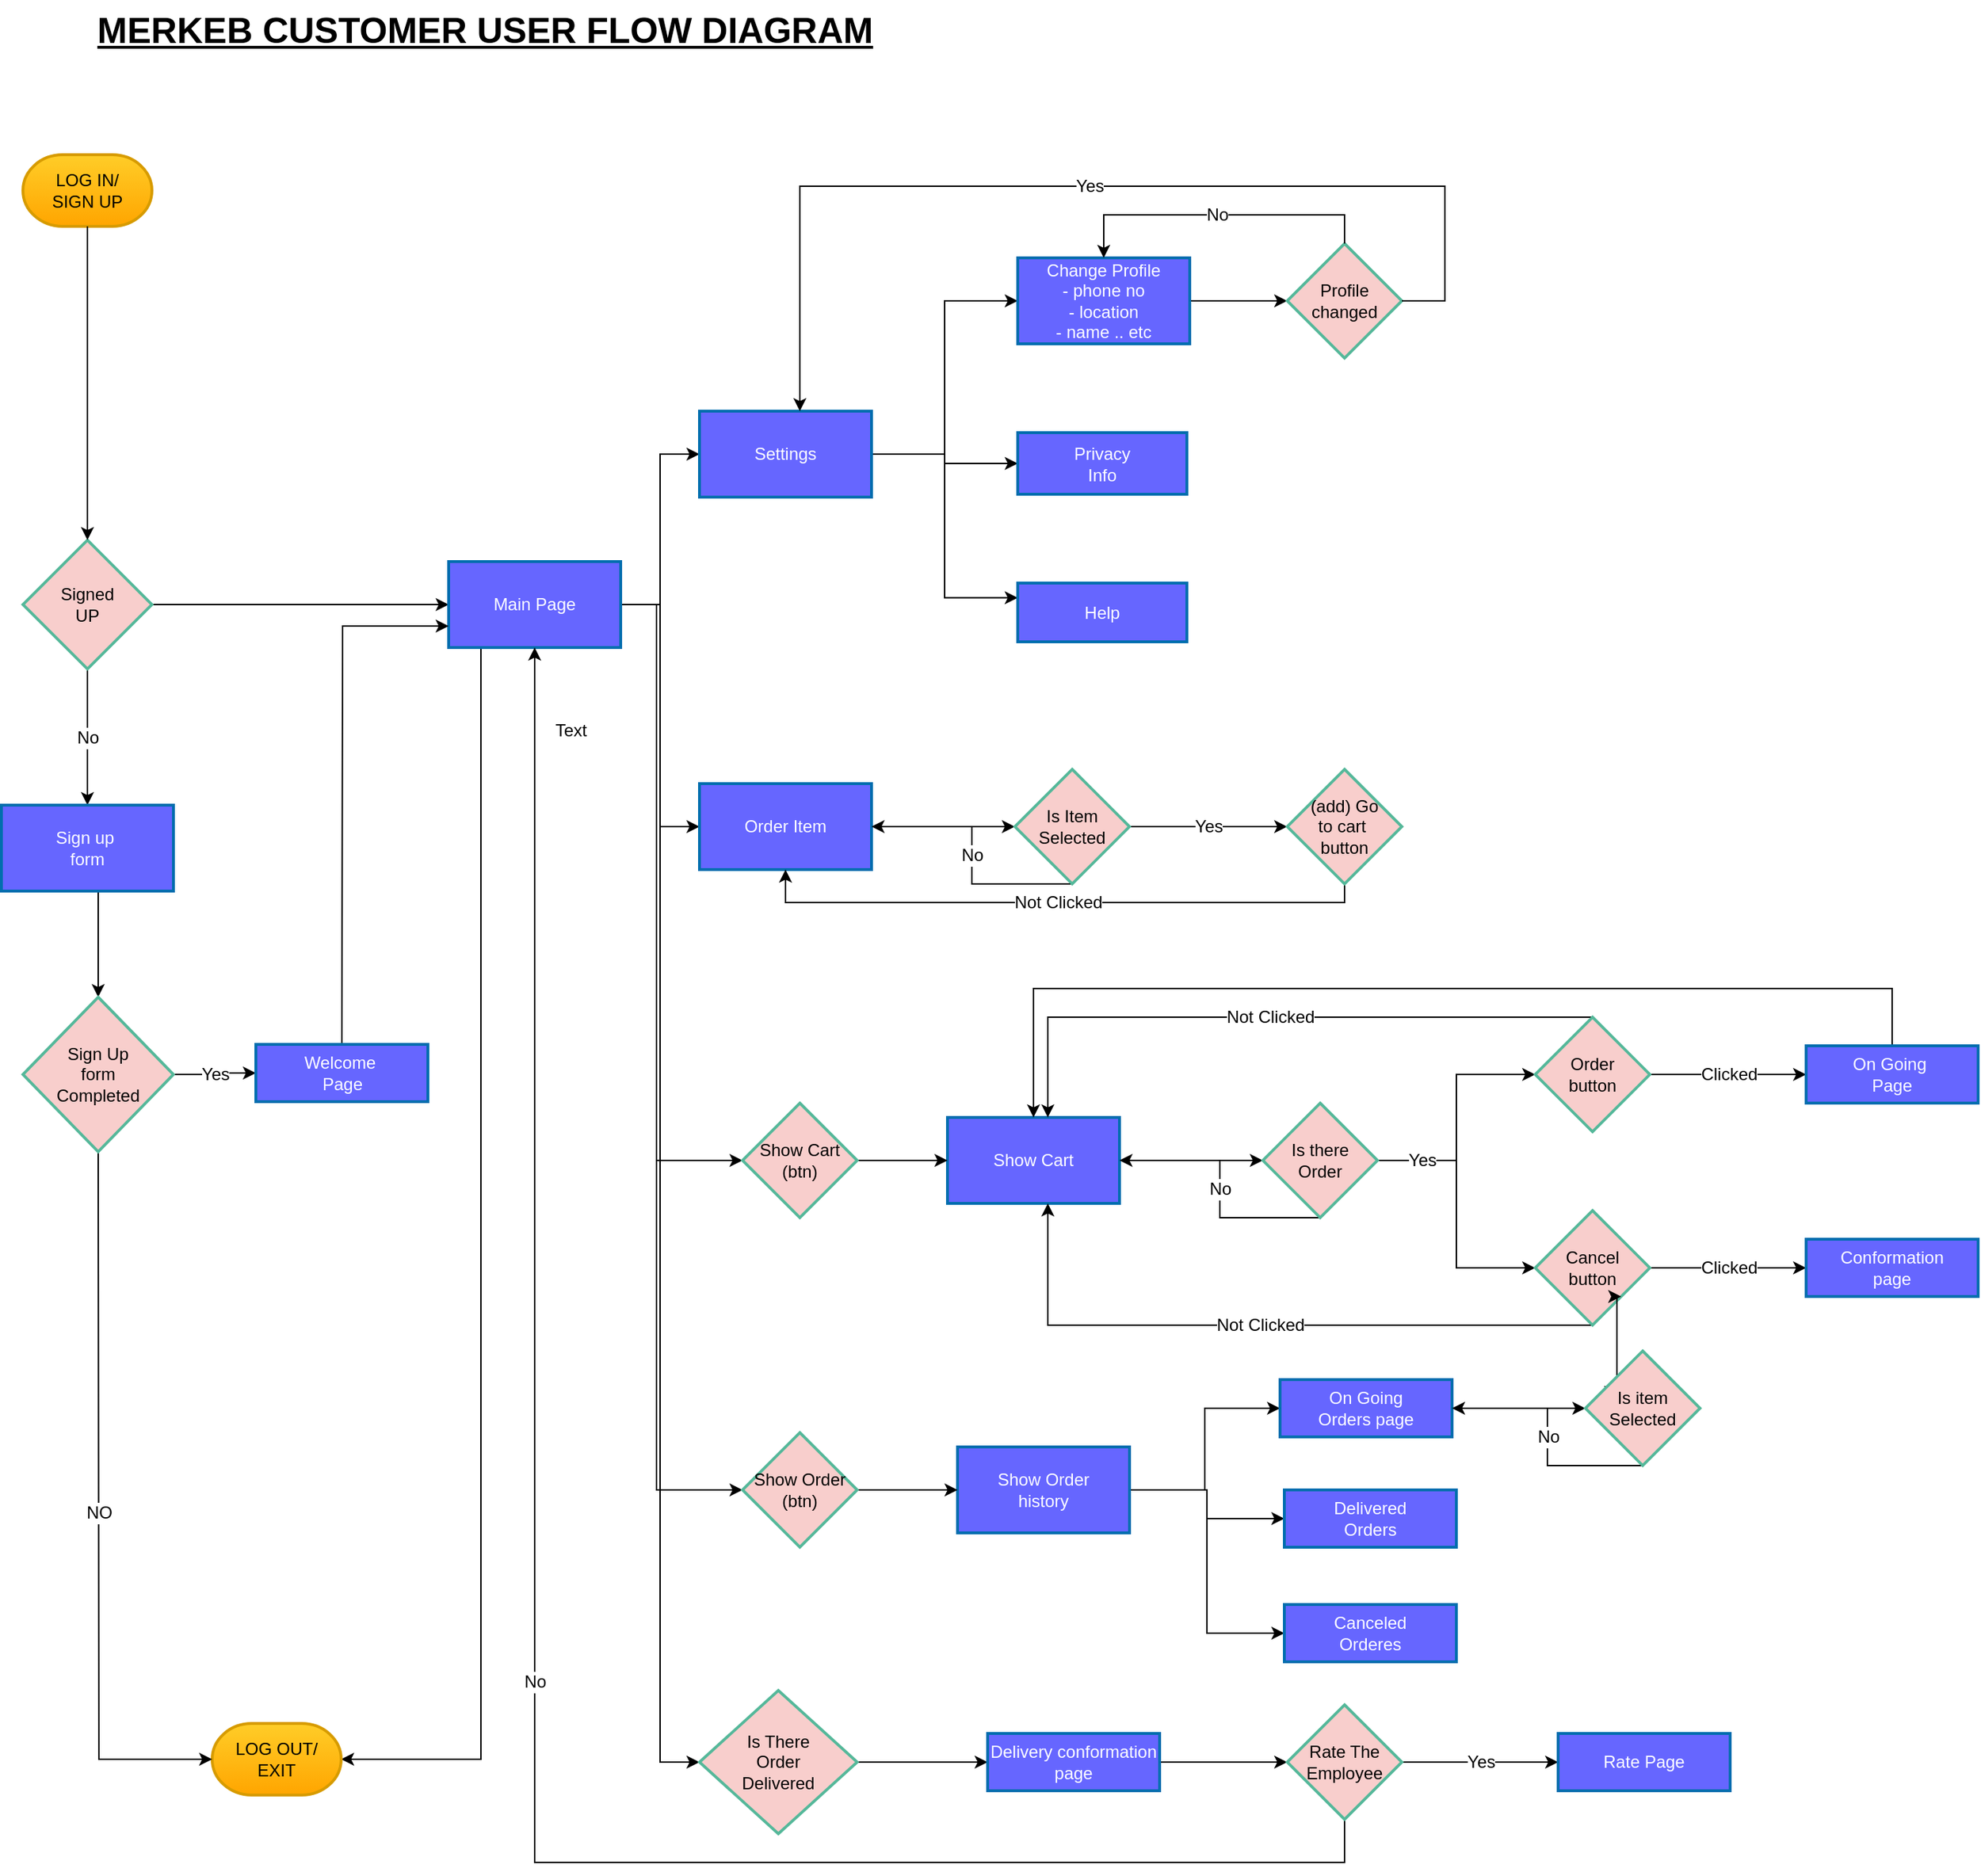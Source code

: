 <mxfile version="16.1.4" type="device"><diagram id="C5RBs43oDa-KdzZeNtuy" name="Page-1"><mxGraphModel dx="1695" dy="492" grid="1" gridSize="10" guides="1" tooltips="1" connect="1" arrows="1" fold="1" page="1" pageScale="1" pageWidth="827" pageHeight="1169" math="0" shadow="0"><root><mxCell id="WIyWlLk6GJQsqaUBKTNV-0"/><mxCell id="WIyWlLk6GJQsqaUBKTNV-1" parent="WIyWlLk6GJQsqaUBKTNV-0"/><mxCell id="7u33rYMAIExJXK8Y6HCi-3" value="LOG IN/&lt;br&gt;SIGN UP" style="strokeWidth=2;html=1;shape=mxgraph.flowchart.terminator;whiteSpace=wrap;fillColor=#ffcd28;strokeColor=#d79b00;gradientColor=#ffa500;" parent="WIyWlLk6GJQsqaUBKTNV-1" vertex="1"><mxGeometry x="-72" y="128" width="90" height="50" as="geometry"/></mxCell><mxCell id="7u33rYMAIExJXK8Y6HCi-8" value="No" style="edgeStyle=orthogonalEdgeStyle;rounded=0;orthogonalLoop=1;jettySize=auto;html=1;fontFamily=Helvetica;fontSize=12;fontColor=default;" parent="WIyWlLk6GJQsqaUBKTNV-1" source="7u33rYMAIExJXK8Y6HCi-4" target="7u33rYMAIExJXK8Y6HCi-7" edge="1"><mxGeometry relative="1" as="geometry"/></mxCell><mxCell id="7u33rYMAIExJXK8Y6HCi-10" value="" style="edgeStyle=orthogonalEdgeStyle;rounded=0;orthogonalLoop=1;jettySize=auto;html=1;fontFamily=Helvetica;fontSize=12;fontColor=default;" parent="WIyWlLk6GJQsqaUBKTNV-1" source="7u33rYMAIExJXK8Y6HCi-4" target="7u33rYMAIExJXK8Y6HCi-9" edge="1"><mxGeometry relative="1" as="geometry"/></mxCell><mxCell id="7u33rYMAIExJXK8Y6HCi-4" value="Signed &lt;br&gt;UP" style="strokeWidth=2;html=1;shape=mxgraph.flowchart.decision;whiteSpace=wrap;fillColor=#f8cecc;strokeColor=#55B89A;" parent="WIyWlLk6GJQsqaUBKTNV-1" vertex="1"><mxGeometry x="-72" y="397" width="90" height="90" as="geometry"/></mxCell><mxCell id="7u33rYMAIExJXK8Y6HCi-6" value="" style="endArrow=classic;html=1;rounded=0;fontFamily=Helvetica;fontSize=12;fontColor=default;" parent="WIyWlLk6GJQsqaUBKTNV-1" source="7u33rYMAIExJXK8Y6HCi-3" target="7u33rYMAIExJXK8Y6HCi-4" edge="1"><mxGeometry width="50" height="50" relative="1" as="geometry"><mxPoint x="390" y="270" as="sourcePoint"/><mxPoint x="440" y="220" as="targetPoint"/></mxGeometry></mxCell><mxCell id="7u33rYMAIExJXK8Y6HCi-103" value="" style="edgeStyle=elbowEdgeStyle;rounded=0;orthogonalLoop=1;jettySize=auto;html=1;fontFamily=Helvetica;fontSize=12;fontColor=default;strokeColor=default;" parent="WIyWlLk6GJQsqaUBKTNV-1" source="7u33rYMAIExJXK8Y6HCi-7" target="7u33rYMAIExJXK8Y6HCi-102" edge="1"><mxGeometry relative="1" as="geometry"/></mxCell><mxCell id="7u33rYMAIExJXK8Y6HCi-7" value="Sign up&amp;nbsp;&lt;br&gt;form" style="whiteSpace=wrap;html=1;fillColor=#6666FF;strokeColor=#006EAF;strokeWidth=2;fontColor=#ffffff;" parent="WIyWlLk6GJQsqaUBKTNV-1" vertex="1"><mxGeometry x="-87" y="582" width="120" height="60" as="geometry"/></mxCell><mxCell id="7u33rYMAIExJXK8Y6HCi-87" style="edgeStyle=elbowEdgeStyle;rounded=0;orthogonalLoop=1;jettySize=auto;html=1;exitX=1;exitY=0.5;exitDx=0;exitDy=0;fontFamily=Helvetica;fontSize=12;fontColor=default;strokeColor=default;" parent="WIyWlLk6GJQsqaUBKTNV-1" source="7u33rYMAIExJXK8Y6HCi-9" target="7u33rYMAIExJXK8Y6HCi-38" edge="1"><mxGeometry relative="1" as="geometry"/></mxCell><mxCell id="7u33rYMAIExJXK8Y6HCi-90" style="edgeStyle=elbowEdgeStyle;rounded=0;orthogonalLoop=1;jettySize=auto;html=1;exitX=1;exitY=0.5;exitDx=0;exitDy=0;entryX=0;entryY=0.5;entryDx=0;entryDy=0;fontFamily=Helvetica;fontSize=12;fontColor=default;strokeColor=default;" parent="WIyWlLk6GJQsqaUBKTNV-1" source="7u33rYMAIExJXK8Y6HCi-9" target="7u33rYMAIExJXK8Y6HCi-13" edge="1"><mxGeometry relative="1" as="geometry"/></mxCell><mxCell id="7u33rYMAIExJXK8Y6HCi-92" style="edgeStyle=elbowEdgeStyle;rounded=0;orthogonalLoop=1;jettySize=auto;html=1;exitX=1;exitY=0.5;exitDx=0;exitDy=0;fontFamily=Helvetica;fontSize=12;fontColor=default;strokeColor=default;" parent="WIyWlLk6GJQsqaUBKTNV-1" source="7u33rYMAIExJXK8Y6HCi-9" target="7u33rYMAIExJXK8Y6HCi-80" edge="1"><mxGeometry relative="1" as="geometry"><mxPoint x="400" y="1242" as="targetPoint"/></mxGeometry></mxCell><mxCell id="7u33rYMAIExJXK8Y6HCi-101" style="edgeStyle=elbowEdgeStyle;rounded=0;orthogonalLoop=1;jettySize=auto;html=1;exitX=1;exitY=0.5;exitDx=0;exitDy=0;entryX=1;entryY=0.5;entryDx=0;entryDy=0;entryPerimeter=0;fontFamily=Helvetica;fontSize=12;fontColor=default;strokeColor=default;" parent="WIyWlLk6GJQsqaUBKTNV-1" source="7u33rYMAIExJXK8Y6HCi-9" target="7u33rYMAIExJXK8Y6HCi-100" edge="1"><mxGeometry relative="1" as="geometry"/></mxCell><mxCell id="aIBTe2KjVro1MfBe0JPN-4" style="edgeStyle=orthogonalEdgeStyle;rounded=0;orthogonalLoop=1;jettySize=auto;html=1;exitX=1;exitY=0.5;exitDx=0;exitDy=0;entryX=0;entryY=0.5;entryDx=0;entryDy=0;" edge="1" parent="WIyWlLk6GJQsqaUBKTNV-1" source="7u33rYMAIExJXK8Y6HCi-9" target="aIBTe2KjVro1MfBe0JPN-0"><mxGeometry relative="1" as="geometry"><Array as="points"><mxPoint x="370" y="442"/><mxPoint x="370" y="830"/></Array></mxGeometry></mxCell><mxCell id="aIBTe2KjVro1MfBe0JPN-10" style="edgeStyle=orthogonalEdgeStyle;rounded=0;orthogonalLoop=1;jettySize=auto;html=1;exitX=1;exitY=0.5;exitDx=0;exitDy=0;entryX=0;entryY=0.5;entryDx=0;entryDy=0;" edge="1" parent="WIyWlLk6GJQsqaUBKTNV-1" source="7u33rYMAIExJXK8Y6HCi-9" target="aIBTe2KjVro1MfBe0JPN-8"><mxGeometry relative="1" as="geometry"><Array as="points"><mxPoint x="370" y="442"/><mxPoint x="370" y="1060"/></Array></mxGeometry></mxCell><mxCell id="7u33rYMAIExJXK8Y6HCi-9" value="Main Page" style="whiteSpace=wrap;html=1;fillColor=#6666FF;strokeColor=#006EAF;strokeWidth=2;fontColor=#ffffff;" parent="WIyWlLk6GJQsqaUBKTNV-1" vertex="1"><mxGeometry x="225" y="412" width="120" height="60" as="geometry"/></mxCell><mxCell id="7u33rYMAIExJXK8Y6HCi-41" style="edgeStyle=elbowEdgeStyle;rounded=0;orthogonalLoop=1;jettySize=auto;html=1;exitX=1;exitY=0.5;exitDx=0;exitDy=0;fontFamily=Helvetica;fontSize=12;fontColor=default;strokeColor=default;" parent="WIyWlLk6GJQsqaUBKTNV-1" source="7u33rYMAIExJXK8Y6HCi-13" target="7u33rYMAIExJXK8Y6HCi-16" edge="1"><mxGeometry relative="1" as="geometry"/></mxCell><mxCell id="7u33rYMAIExJXK8Y6HCi-42" style="edgeStyle=elbowEdgeStyle;rounded=0;orthogonalLoop=1;jettySize=auto;html=1;exitX=1;exitY=0.5;exitDx=0;exitDy=0;entryX=0;entryY=0.5;entryDx=0;entryDy=0;fontFamily=Helvetica;fontSize=12;fontColor=default;strokeColor=default;" parent="WIyWlLk6GJQsqaUBKTNV-1" source="7u33rYMAIExJXK8Y6HCi-13" target="7u33rYMAIExJXK8Y6HCi-26" edge="1"><mxGeometry relative="1" as="geometry"/></mxCell><mxCell id="7u33rYMAIExJXK8Y6HCi-43" style="edgeStyle=elbowEdgeStyle;rounded=0;orthogonalLoop=1;jettySize=auto;html=1;exitX=1;exitY=0.5;exitDx=0;exitDy=0;entryX=0;entryY=0.25;entryDx=0;entryDy=0;fontFamily=Helvetica;fontSize=12;fontColor=default;strokeColor=default;" parent="WIyWlLk6GJQsqaUBKTNV-1" source="7u33rYMAIExJXK8Y6HCi-13" target="7u33rYMAIExJXK8Y6HCi-37" edge="1"><mxGeometry relative="1" as="geometry"/></mxCell><mxCell id="7u33rYMAIExJXK8Y6HCi-13" value="Settings" style="whiteSpace=wrap;html=1;fillColor=#6666FF;strokeColor=#006EAF;fontColor=#ffffff;strokeWidth=2;" parent="WIyWlLk6GJQsqaUBKTNV-1" vertex="1"><mxGeometry x="400" y="307" width="120" height="60" as="geometry"/></mxCell><mxCell id="7u33rYMAIExJXK8Y6HCi-19" value="" style="edgeStyle=orthogonalEdgeStyle;rounded=0;orthogonalLoop=1;jettySize=auto;html=1;fontFamily=Helvetica;fontSize=12;fontColor=default;" parent="WIyWlLk6GJQsqaUBKTNV-1" source="7u33rYMAIExJXK8Y6HCi-16" target="7u33rYMAIExJXK8Y6HCi-18" edge="1"><mxGeometry relative="1" as="geometry"/></mxCell><mxCell id="7u33rYMAIExJXK8Y6HCi-16" value="Change Profile&lt;br&gt;- phone no&lt;br&gt;- location&lt;br&gt;- name .. etc" style="whiteSpace=wrap;html=1;fillColor=#6666FF;strokeColor=#006EAF;fontColor=#ffffff;strokeWidth=2;" parent="WIyWlLk6GJQsqaUBKTNV-1" vertex="1"><mxGeometry x="622" y="200" width="120" height="60" as="geometry"/></mxCell><mxCell id="7u33rYMAIExJXK8Y6HCi-18" value="Profile&lt;br&gt;changed" style="rhombus;whiteSpace=wrap;html=1;fillColor=#f8cecc;strokeColor=#55B89A;fontColor=default;strokeWidth=2;" parent="WIyWlLk6GJQsqaUBKTNV-1" vertex="1"><mxGeometry x="810" y="190" width="80" height="80" as="geometry"/></mxCell><mxCell id="7u33rYMAIExJXK8Y6HCi-22" value="No" style="edgeStyle=orthogonalEdgeStyle;rounded=0;orthogonalLoop=1;jettySize=auto;html=1;fontFamily=Helvetica;fontSize=12;fontColor=default;" parent="WIyWlLk6GJQsqaUBKTNV-1" source="7u33rYMAIExJXK8Y6HCi-18" target="7u33rYMAIExJXK8Y6HCi-16" edge="1"><mxGeometry relative="1" as="geometry"><mxPoint x="720" y="240" as="sourcePoint"/><mxPoint x="820" y="240" as="targetPoint"/><Array as="points"><mxPoint x="850" y="170"/><mxPoint x="682" y="170"/></Array></mxGeometry></mxCell><mxCell id="7u33rYMAIExJXK8Y6HCi-25" value="Yes" style="edgeStyle=orthogonalEdgeStyle;rounded=0;orthogonalLoop=1;jettySize=auto;html=1;fontFamily=Helvetica;fontSize=12;fontColor=default;" parent="WIyWlLk6GJQsqaUBKTNV-1" source="7u33rYMAIExJXK8Y6HCi-18" target="7u33rYMAIExJXK8Y6HCi-13" edge="1"><mxGeometry relative="1" as="geometry"><mxPoint x="860" y="200" as="sourcePoint"/><mxPoint x="660" y="210" as="targetPoint"/><Array as="points"><mxPoint x="920" y="230"/><mxPoint x="920" y="150"/><mxPoint x="470" y="150"/></Array></mxGeometry></mxCell><mxCell id="7u33rYMAIExJXK8Y6HCi-26" value="Privacy&lt;br&gt;Info" style="whiteSpace=wrap;html=1;fillColor=#6666FF;strokeColor=#006EAF;fontColor=#ffffff;strokeWidth=2;" parent="WIyWlLk6GJQsqaUBKTNV-1" vertex="1"><mxGeometry x="622" y="322" width="118" height="43" as="geometry"/></mxCell><mxCell id="7u33rYMAIExJXK8Y6HCi-37" value="Help" style="whiteSpace=wrap;html=1;fillColor=#6666FF;strokeColor=#006EAF;fontColor=#ffffff;strokeWidth=2;" parent="WIyWlLk6GJQsqaUBKTNV-1" vertex="1"><mxGeometry x="622" y="427" width="118" height="41" as="geometry"/></mxCell><mxCell id="7u33rYMAIExJXK8Y6HCi-47" value="" style="edgeStyle=elbowEdgeStyle;rounded=0;orthogonalLoop=1;jettySize=auto;html=1;fontFamily=Helvetica;fontSize=12;fontColor=default;strokeColor=default;" parent="WIyWlLk6GJQsqaUBKTNV-1" source="7u33rYMAIExJXK8Y6HCi-38" target="7u33rYMAIExJXK8Y6HCi-46" edge="1"><mxGeometry relative="1" as="geometry"/></mxCell><mxCell id="7u33rYMAIExJXK8Y6HCi-38" value="Order Item" style="whiteSpace=wrap;html=1;fillColor=#6666FF;strokeColor=#006EAF;fontColor=#ffffff;strokeWidth=2;" parent="WIyWlLk6GJQsqaUBKTNV-1" vertex="1"><mxGeometry x="400" y="567" width="120" height="60" as="geometry"/></mxCell><mxCell id="7u33rYMAIExJXK8Y6HCi-48" value="No" style="edgeStyle=elbowEdgeStyle;rounded=0;orthogonalLoop=1;jettySize=auto;html=1;exitX=0.5;exitY=1;exitDx=0;exitDy=0;fontFamily=Helvetica;fontSize=12;fontColor=default;strokeColor=default;" parent="WIyWlLk6GJQsqaUBKTNV-1" source="7u33rYMAIExJXK8Y6HCi-46" target="7u33rYMAIExJXK8Y6HCi-38" edge="1"><mxGeometry relative="1" as="geometry"/></mxCell><mxCell id="7u33rYMAIExJXK8Y6HCi-50" value="Yes" style="edgeStyle=elbowEdgeStyle;rounded=0;orthogonalLoop=1;jettySize=auto;html=1;fontFamily=Helvetica;fontSize=12;fontColor=default;strokeColor=default;" parent="WIyWlLk6GJQsqaUBKTNV-1" source="7u33rYMAIExJXK8Y6HCi-46" target="7u33rYMAIExJXK8Y6HCi-49" edge="1"><mxGeometry relative="1" as="geometry"/></mxCell><mxCell id="7u33rYMAIExJXK8Y6HCi-46" value="Is Item&lt;br&gt;Selected" style="rhombus;whiteSpace=wrap;html=1;fillColor=#f8cecc;strokeColor=#55B89A;fontColor=default;strokeWidth=2;" parent="WIyWlLk6GJQsqaUBKTNV-1" vertex="1"><mxGeometry x="620" y="557" width="80" height="80" as="geometry"/></mxCell><mxCell id="7u33rYMAIExJXK8Y6HCi-51" value="Not Clicked" style="edgeStyle=elbowEdgeStyle;rounded=0;orthogonalLoop=1;jettySize=auto;html=1;exitX=0.5;exitY=1;exitDx=0;exitDy=0;fontFamily=Helvetica;fontSize=12;fontColor=default;strokeColor=default;" parent="WIyWlLk6GJQsqaUBKTNV-1" source="7u33rYMAIExJXK8Y6HCi-49" target="7u33rYMAIExJXK8Y6HCi-38" edge="1"><mxGeometry relative="1" as="geometry"><Array as="points"><mxPoint x="570" y="650"/></Array></mxGeometry></mxCell><mxCell id="7u33rYMAIExJXK8Y6HCi-49" value="(add) Go&lt;br&gt;to cart&amp;nbsp;&lt;br&gt;button" style="rhombus;whiteSpace=wrap;html=1;fillColor=#f8cecc;strokeColor=#55B89A;strokeWidth=2;" parent="WIyWlLk6GJQsqaUBKTNV-1" vertex="1"><mxGeometry x="810" y="557" width="80" height="80" as="geometry"/></mxCell><mxCell id="7u33rYMAIExJXK8Y6HCi-56" value="" style="edgeStyle=elbowEdgeStyle;rounded=0;orthogonalLoop=1;jettySize=auto;html=1;fontFamily=Helvetica;fontSize=12;fontColor=default;strokeColor=default;" parent="WIyWlLk6GJQsqaUBKTNV-1" source="7u33rYMAIExJXK8Y6HCi-52" target="7u33rYMAIExJXK8Y6HCi-55" edge="1"><mxGeometry relative="1" as="geometry"/></mxCell><mxCell id="7u33rYMAIExJXK8Y6HCi-52" value="Show Cart" style="whiteSpace=wrap;html=1;fillColor=#6666FF;strokeColor=#006EAF;fontColor=#ffffff;strokeWidth=2;" parent="WIyWlLk6GJQsqaUBKTNV-1" vertex="1"><mxGeometry x="573" y="800" width="120" height="60" as="geometry"/></mxCell><mxCell id="7u33rYMAIExJXK8Y6HCi-53" style="edgeStyle=elbowEdgeStyle;rounded=0;orthogonalLoop=1;jettySize=auto;html=1;exitX=1;exitY=0.5;exitDx=0;exitDy=0;fontFamily=Helvetica;fontSize=12;fontColor=default;strokeColor=default;" parent="WIyWlLk6GJQsqaUBKTNV-1" source="7u33rYMAIExJXK8Y6HCi-9" target="7u33rYMAIExJXK8Y6HCi-9" edge="1"><mxGeometry relative="1" as="geometry"/></mxCell><mxCell id="7u33rYMAIExJXK8Y6HCi-57" value="No" style="edgeStyle=elbowEdgeStyle;rounded=0;orthogonalLoop=1;jettySize=auto;html=1;exitX=0.5;exitY=1;exitDx=0;exitDy=0;fontFamily=Helvetica;fontSize=12;fontColor=default;strokeColor=default;" parent="WIyWlLk6GJQsqaUBKTNV-1" source="7u33rYMAIExJXK8Y6HCi-55" target="7u33rYMAIExJXK8Y6HCi-52" edge="1"><mxGeometry relative="1" as="geometry"/></mxCell><mxCell id="7u33rYMAIExJXK8Y6HCi-59" value="" style="edgeStyle=elbowEdgeStyle;rounded=0;orthogonalLoop=1;jettySize=auto;html=1;fontFamily=Helvetica;fontSize=12;fontColor=default;strokeColor=default;" parent="WIyWlLk6GJQsqaUBKTNV-1" source="7u33rYMAIExJXK8Y6HCi-55" target="7u33rYMAIExJXK8Y6HCi-58" edge="1"><mxGeometry relative="1" as="geometry"/></mxCell><mxCell id="7u33rYMAIExJXK8Y6HCi-62" style="edgeStyle=elbowEdgeStyle;rounded=0;orthogonalLoop=1;jettySize=auto;html=1;exitX=1;exitY=0.5;exitDx=0;exitDy=0;fontFamily=Helvetica;fontSize=12;fontColor=default;strokeColor=default;" parent="WIyWlLk6GJQsqaUBKTNV-1" source="7u33rYMAIExJXK8Y6HCi-55" target="7u33rYMAIExJXK8Y6HCi-60" edge="1"><mxGeometry relative="1" as="geometry"/></mxCell><mxCell id="7u33rYMAIExJXK8Y6HCi-63" value="Yes" style="edgeLabel;html=1;align=center;verticalAlign=middle;resizable=0;points=[];fontSize=12;fontFamily=Helvetica;fontColor=default;" parent="7u33rYMAIExJXK8Y6HCi-62" vertex="1" connectable="0"><mxGeometry x="-0.667" relative="1" as="geometry"><mxPoint as="offset"/></mxGeometry></mxCell><mxCell id="7u33rYMAIExJXK8Y6HCi-55" value="Is there&lt;br&gt;Order" style="rhombus;whiteSpace=wrap;html=1;fillColor=#f8cecc;strokeColor=#55B89A;fontColor=default;strokeWidth=2;" parent="WIyWlLk6GJQsqaUBKTNV-1" vertex="1"><mxGeometry x="793" y="790" width="80" height="80" as="geometry"/></mxCell><mxCell id="7u33rYMAIExJXK8Y6HCi-65" value="Not Clicked" style="edgeStyle=elbowEdgeStyle;rounded=0;orthogonalLoop=1;jettySize=auto;html=1;exitX=0.5;exitY=0;exitDx=0;exitDy=0;fontFamily=Helvetica;fontSize=12;fontColor=default;strokeColor=default;" parent="WIyWlLk6GJQsqaUBKTNV-1" source="7u33rYMAIExJXK8Y6HCi-58" target="7u33rYMAIExJXK8Y6HCi-52" edge="1"><mxGeometry relative="1" as="geometry"><Array as="points"><mxPoint x="643" y="760"/></Array></mxGeometry></mxCell><mxCell id="7u33rYMAIExJXK8Y6HCi-67" value="Clicked" style="edgeStyle=elbowEdgeStyle;rounded=0;orthogonalLoop=1;jettySize=auto;html=1;fontFamily=Helvetica;fontSize=12;fontColor=default;strokeColor=default;" parent="WIyWlLk6GJQsqaUBKTNV-1" source="7u33rYMAIExJXK8Y6HCi-58" target="7u33rYMAIExJXK8Y6HCi-66" edge="1"><mxGeometry relative="1" as="geometry"/></mxCell><mxCell id="7u33rYMAIExJXK8Y6HCi-58" value="Order&lt;br&gt;button" style="rhombus;whiteSpace=wrap;html=1;fillColor=#f8cecc;strokeColor=#55B89A;strokeWidth=2;" parent="WIyWlLk6GJQsqaUBKTNV-1" vertex="1"><mxGeometry x="983" y="730" width="80" height="80" as="geometry"/></mxCell><mxCell id="7u33rYMAIExJXK8Y6HCi-64" value="Not Clicked" style="edgeStyle=elbowEdgeStyle;rounded=0;orthogonalLoop=1;jettySize=auto;html=1;exitX=0.5;exitY=1;exitDx=0;exitDy=0;fontFamily=Helvetica;fontSize=12;fontColor=default;strokeColor=default;" parent="WIyWlLk6GJQsqaUBKTNV-1" source="7u33rYMAIExJXK8Y6HCi-60" target="7u33rYMAIExJXK8Y6HCi-52" edge="1"><mxGeometry relative="1" as="geometry"><Array as="points"><mxPoint x="643" y="920"/></Array></mxGeometry></mxCell><mxCell id="7u33rYMAIExJXK8Y6HCi-71" value="Clicked" style="edgeStyle=elbowEdgeStyle;rounded=0;orthogonalLoop=1;jettySize=auto;html=1;exitX=1;exitY=0.5;exitDx=0;exitDy=0;entryX=0;entryY=0.5;entryDx=0;entryDy=0;fontFamily=Helvetica;fontSize=12;fontColor=default;strokeColor=default;" parent="WIyWlLk6GJQsqaUBKTNV-1" source="7u33rYMAIExJXK8Y6HCi-60" target="7u33rYMAIExJXK8Y6HCi-70" edge="1"><mxGeometry relative="1" as="geometry"/></mxCell><mxCell id="7u33rYMAIExJXK8Y6HCi-60" value="Cancel&lt;br&gt;button" style="rhombus;whiteSpace=wrap;html=1;fillColor=#f8cecc;strokeColor=#55B89A;strokeWidth=2;" parent="WIyWlLk6GJQsqaUBKTNV-1" vertex="1"><mxGeometry x="983" y="865" width="80" height="80" as="geometry"/></mxCell><mxCell id="7u33rYMAIExJXK8Y6HCi-68" style="edgeStyle=elbowEdgeStyle;rounded=0;orthogonalLoop=1;jettySize=auto;html=1;exitX=0.5;exitY=0;exitDx=0;exitDy=0;fontFamily=Helvetica;fontSize=12;fontColor=default;strokeColor=default;" parent="WIyWlLk6GJQsqaUBKTNV-1" source="7u33rYMAIExJXK8Y6HCi-66" target="7u33rYMAIExJXK8Y6HCi-52" edge="1"><mxGeometry relative="1" as="geometry"><Array as="points"><mxPoint x="943" y="710"/><mxPoint x="643" y="770"/><mxPoint x="893" y="730"/></Array></mxGeometry></mxCell><mxCell id="7u33rYMAIExJXK8Y6HCi-66" value="On Going&amp;nbsp;&lt;br&gt;Page" style="whiteSpace=wrap;html=1;fillColor=#6666FF;strokeColor=#006EAF;strokeWidth=2;fontColor=#ffffff;" parent="WIyWlLk6GJQsqaUBKTNV-1" vertex="1"><mxGeometry x="1172" y="750" width="120" height="40" as="geometry"/></mxCell><mxCell id="7u33rYMAIExJXK8Y6HCi-70" value="Conformation&lt;br&gt;page" style="whiteSpace=wrap;html=1;fillColor=#6666FF;strokeColor=#006EAF;strokeWidth=2;fontColor=#ffffff;" parent="WIyWlLk6GJQsqaUBKTNV-1" vertex="1"><mxGeometry x="1172" y="885" width="120" height="40" as="geometry"/></mxCell><mxCell id="7u33rYMAIExJXK8Y6HCi-77" style="edgeStyle=elbowEdgeStyle;rounded=0;orthogonalLoop=1;jettySize=auto;html=1;exitX=1;exitY=0.5;exitDx=0;exitDy=0;entryX=0;entryY=0.5;entryDx=0;entryDy=0;fontFamily=Helvetica;fontSize=12;fontColor=default;strokeColor=default;" parent="WIyWlLk6GJQsqaUBKTNV-1" source="aIBTe2KjVro1MfBe0JPN-7" target="7u33rYMAIExJXK8Y6HCi-74" edge="1"><mxGeometry relative="1" as="geometry"><mxPoint x="520" y="1030" as="sourcePoint"/></mxGeometry></mxCell><mxCell id="7u33rYMAIExJXK8Y6HCi-78" style="edgeStyle=elbowEdgeStyle;rounded=0;orthogonalLoop=1;jettySize=auto;html=1;exitX=1;exitY=0.5;exitDx=0;exitDy=0;entryX=0;entryY=0.5;entryDx=0;entryDy=0;fontFamily=Helvetica;fontSize=12;fontColor=default;strokeColor=default;" parent="WIyWlLk6GJQsqaUBKTNV-1" source="aIBTe2KjVro1MfBe0JPN-7" target="7u33rYMAIExJXK8Y6HCi-75" edge="1"><mxGeometry relative="1" as="geometry"><mxPoint x="520" y="1030" as="sourcePoint"/></mxGeometry></mxCell><mxCell id="7u33rYMAIExJXK8Y6HCi-79" style="edgeStyle=elbowEdgeStyle;rounded=0;orthogonalLoop=1;jettySize=auto;html=1;exitX=1;exitY=0.5;exitDx=0;exitDy=0;entryX=0;entryY=0.5;entryDx=0;entryDy=0;fontFamily=Helvetica;fontSize=12;fontColor=default;strokeColor=default;" parent="WIyWlLk6GJQsqaUBKTNV-1" source="aIBTe2KjVro1MfBe0JPN-7" target="7u33rYMAIExJXK8Y6HCi-76" edge="1"><mxGeometry relative="1" as="geometry"><mxPoint x="520" y="1030" as="sourcePoint"/></mxGeometry></mxCell><mxCell id="7u33rYMAIExJXK8Y6HCi-82" value="" style="edgeStyle=elbowEdgeStyle;rounded=0;orthogonalLoop=1;jettySize=auto;html=1;fontFamily=Helvetica;fontSize=12;fontColor=default;strokeColor=default;" parent="WIyWlLk6GJQsqaUBKTNV-1" source="7u33rYMAIExJXK8Y6HCi-74" target="7u33rYMAIExJXK8Y6HCi-81" edge="1"><mxGeometry relative="1" as="geometry"/></mxCell><mxCell id="7u33rYMAIExJXK8Y6HCi-74" value="On Going&lt;br&gt;Orders page" style="whiteSpace=wrap;html=1;fillColor=#6666FF;strokeColor=#006EAF;strokeWidth=2;fontColor=#ffffff;" parent="WIyWlLk6GJQsqaUBKTNV-1" vertex="1"><mxGeometry x="805" y="983" width="120" height="40" as="geometry"/></mxCell><mxCell id="7u33rYMAIExJXK8Y6HCi-75" value="Delivered&lt;br&gt;Orders&lt;br&gt;" style="whiteSpace=wrap;html=1;fillColor=#6666FF;strokeColor=#006EAF;strokeWidth=2;fontColor=#ffffff;" parent="WIyWlLk6GJQsqaUBKTNV-1" vertex="1"><mxGeometry x="808" y="1060" width="120" height="40" as="geometry"/></mxCell><mxCell id="7u33rYMAIExJXK8Y6HCi-76" value="Canceled&lt;br&gt;Orderes" style="whiteSpace=wrap;html=1;fillColor=#6666FF;strokeColor=#006EAF;strokeWidth=2;fontColor=#ffffff;" parent="WIyWlLk6GJQsqaUBKTNV-1" vertex="1"><mxGeometry x="808" y="1140" width="120" height="40" as="geometry"/></mxCell><mxCell id="7u33rYMAIExJXK8Y6HCi-94" value="" style="edgeStyle=elbowEdgeStyle;rounded=0;orthogonalLoop=1;jettySize=auto;html=1;fontFamily=Helvetica;fontSize=12;fontColor=default;strokeColor=default;" parent="WIyWlLk6GJQsqaUBKTNV-1" source="7u33rYMAIExJXK8Y6HCi-80" target="7u33rYMAIExJXK8Y6HCi-93" edge="1"><mxGeometry relative="1" as="geometry"/></mxCell><mxCell id="7u33rYMAIExJXK8Y6HCi-80" value="Is There&lt;br&gt;Order &lt;br&gt;Delivered" style="rhombus;whiteSpace=wrap;html=1;fillColor=#f8cecc;strokeColor=#55B89A;strokeWidth=2;" parent="WIyWlLk6GJQsqaUBKTNV-1" vertex="1"><mxGeometry x="400" y="1200" width="110" height="100" as="geometry"/></mxCell><mxCell id="7u33rYMAIExJXK8Y6HCi-84" value="Yes" style="edgeStyle=elbowEdgeStyle;rounded=0;orthogonalLoop=1;jettySize=auto;html=1;exitX=1;exitY=0.5;exitDx=0;exitDy=0;entryX=1;entryY=1;entryDx=0;entryDy=0;fontFamily=Helvetica;fontSize=12;fontColor=default;strokeColor=default;" parent="WIyWlLk6GJQsqaUBKTNV-1" source="7u33rYMAIExJXK8Y6HCi-81" target="7u33rYMAIExJXK8Y6HCi-60" edge="1"><mxGeometry relative="1" as="geometry"><Array as="points"><mxPoint x="1040" y="980"/></Array></mxGeometry></mxCell><mxCell id="7u33rYMAIExJXK8Y6HCi-85" value="No" style="edgeStyle=elbowEdgeStyle;rounded=0;orthogonalLoop=1;jettySize=auto;html=1;exitX=0.5;exitY=1;exitDx=0;exitDy=0;fontFamily=Helvetica;fontSize=12;fontColor=default;strokeColor=default;" parent="WIyWlLk6GJQsqaUBKTNV-1" source="7u33rYMAIExJXK8Y6HCi-81" target="7u33rYMAIExJXK8Y6HCi-74" edge="1"><mxGeometry relative="1" as="geometry"/></mxCell><mxCell id="7u33rYMAIExJXK8Y6HCi-81" value="Is item&lt;br&gt;Selected" style="rhombus;whiteSpace=wrap;html=1;fillColor=#f8cecc;strokeColor=#55B89A;fontColor=default;strokeWidth=2;" parent="WIyWlLk6GJQsqaUBKTNV-1" vertex="1"><mxGeometry x="1018" y="963" width="80" height="80" as="geometry"/></mxCell><mxCell id="7u33rYMAIExJXK8Y6HCi-96" value="" style="edgeStyle=elbowEdgeStyle;rounded=0;orthogonalLoop=1;jettySize=auto;html=1;fontFamily=Helvetica;fontSize=12;fontColor=default;strokeColor=default;" parent="WIyWlLk6GJQsqaUBKTNV-1" source="7u33rYMAIExJXK8Y6HCi-93" target="7u33rYMAIExJXK8Y6HCi-95" edge="1"><mxGeometry relative="1" as="geometry"/></mxCell><mxCell id="7u33rYMAIExJXK8Y6HCi-93" value="Delivery conformation&lt;br&gt;page" style="whiteSpace=wrap;html=1;fillColor=#6666FF;strokeColor=#006EAF;strokeWidth=2;fontColor=#ffffff;" parent="WIyWlLk6GJQsqaUBKTNV-1" vertex="1"><mxGeometry x="601" y="1230" width="120" height="40" as="geometry"/></mxCell><mxCell id="7u33rYMAIExJXK8Y6HCi-98" value="Yes" style="edgeStyle=elbowEdgeStyle;rounded=0;orthogonalLoop=1;jettySize=auto;html=1;fontFamily=Helvetica;fontSize=12;fontColor=default;strokeColor=default;" parent="WIyWlLk6GJQsqaUBKTNV-1" source="7u33rYMAIExJXK8Y6HCi-95" target="7u33rYMAIExJXK8Y6HCi-97" edge="1"><mxGeometry relative="1" as="geometry"/></mxCell><mxCell id="7u33rYMAIExJXK8Y6HCi-99" value="No" style="edgeStyle=elbowEdgeStyle;rounded=0;orthogonalLoop=1;jettySize=auto;html=1;exitX=0.5;exitY=1;exitDx=0;exitDy=0;entryX=0.5;entryY=1;entryDx=0;entryDy=0;fontFamily=Helvetica;fontSize=12;fontColor=default;strokeColor=default;" parent="WIyWlLk6GJQsqaUBKTNV-1" source="7u33rYMAIExJXK8Y6HCi-95" target="7u33rYMAIExJXK8Y6HCi-9" edge="1"><mxGeometry relative="1" as="geometry"><Array as="points"><mxPoint x="330" y="1320"/><mxPoint x="285" y="570"/></Array></mxGeometry></mxCell><mxCell id="7u33rYMAIExJXK8Y6HCi-95" value="Rate The&lt;br&gt;Employee" style="rhombus;whiteSpace=wrap;html=1;fillColor=#f8cecc;strokeColor=#55B89A;fontColor=default;strokeWidth=2;" parent="WIyWlLk6GJQsqaUBKTNV-1" vertex="1"><mxGeometry x="810" y="1210" width="80" height="80" as="geometry"/></mxCell><mxCell id="7u33rYMAIExJXK8Y6HCi-97" value="Rate Page" style="whiteSpace=wrap;html=1;fillColor=#6666FF;strokeColor=#006EAF;strokeWidth=2;fontColor=#ffffff;" parent="WIyWlLk6GJQsqaUBKTNV-1" vertex="1"><mxGeometry x="999" y="1230" width="120" height="40" as="geometry"/></mxCell><mxCell id="7u33rYMAIExJXK8Y6HCi-100" value="LOG OUT/&lt;br&gt;EXIT" style="strokeWidth=2;html=1;shape=mxgraph.flowchart.terminator;whiteSpace=wrap;fillColor=#ffcd28;strokeColor=#d79b00;gradientColor=#ffa500;" parent="WIyWlLk6GJQsqaUBKTNV-1" vertex="1"><mxGeometry x="60" y="1223" width="90" height="50" as="geometry"/></mxCell><mxCell id="7u33rYMAIExJXK8Y6HCi-106" value="Yes" style="edgeStyle=elbowEdgeStyle;rounded=0;orthogonalLoop=1;jettySize=auto;html=1;fontFamily=Helvetica;fontSize=12;fontColor=default;strokeColor=default;" parent="WIyWlLk6GJQsqaUBKTNV-1" source="7u33rYMAIExJXK8Y6HCi-102" target="7u33rYMAIExJXK8Y6HCi-105" edge="1"><mxGeometry relative="1" as="geometry"/></mxCell><mxCell id="7u33rYMAIExJXK8Y6HCi-108" value="NO" style="edgeStyle=elbowEdgeStyle;rounded=0;orthogonalLoop=1;jettySize=auto;html=1;exitX=0.5;exitY=1;exitDx=0;exitDy=0;entryX=0;entryY=0.5;entryDx=0;entryDy=0;entryPerimeter=0;fontFamily=Helvetica;fontSize=12;fontColor=default;strokeColor=default;" parent="WIyWlLk6GJQsqaUBKTNV-1" source="7u33rYMAIExJXK8Y6HCi-102" target="7u33rYMAIExJXK8Y6HCi-100" edge="1"><mxGeometry relative="1" as="geometry"><Array as="points"><mxPoint x="-19" y="880"/></Array></mxGeometry></mxCell><mxCell id="7u33rYMAIExJXK8Y6HCi-102" value="Sign Up&lt;br&gt;form &lt;br&gt;Completed" style="rhombus;whiteSpace=wrap;html=1;fillColor=#f8cecc;strokeColor=#55B89A;fontColor=default;strokeWidth=2;" parent="WIyWlLk6GJQsqaUBKTNV-1" vertex="1"><mxGeometry x="-72" y="716" width="105" height="108" as="geometry"/></mxCell><mxCell id="7u33rYMAIExJXK8Y6HCi-107" style="edgeStyle=elbowEdgeStyle;rounded=0;orthogonalLoop=1;jettySize=auto;html=1;exitX=0.5;exitY=0;exitDx=0;exitDy=0;entryX=0;entryY=0.75;entryDx=0;entryDy=0;fontFamily=Helvetica;fontSize=12;fontColor=default;strokeColor=default;" parent="WIyWlLk6GJQsqaUBKTNV-1" source="7u33rYMAIExJXK8Y6HCi-105" target="7u33rYMAIExJXK8Y6HCi-9" edge="1"><mxGeometry relative="1" as="geometry"><Array as="points"><mxPoint x="151" y="720"/></Array></mxGeometry></mxCell><mxCell id="7u33rYMAIExJXK8Y6HCi-105" value="Welcome&amp;nbsp;&lt;br&gt;Page" style="whiteSpace=wrap;html=1;fillColor=#6666FF;strokeColor=#006EAF;strokeWidth=2;fontColor=#ffffff;" parent="WIyWlLk6GJQsqaUBKTNV-1" vertex="1"><mxGeometry x="90.5" y="749" width="120" height="40" as="geometry"/></mxCell><mxCell id="7u33rYMAIExJXK8Y6HCi-109" value="Text" style="text;html=1;resizable=0;autosize=1;align=center;verticalAlign=middle;points=[];fillColor=none;strokeColor=none;rounded=0;fontFamily=Helvetica;fontSize=12;fontColor=default;" parent="WIyWlLk6GJQsqaUBKTNV-1" vertex="1"><mxGeometry x="290" y="520" width="40" height="20" as="geometry"/></mxCell><mxCell id="7u33rYMAIExJXK8Y6HCi-110" value="MERKEB CUSTOMER USER FLOW DIAGRAM" style="text;html=1;align=center;verticalAlign=middle;resizable=0;points=[];autosize=1;strokeColor=none;fillColor=none;fontSize=25;fontFamily=Helvetica;fontColor=#000000;fontStyle=5" parent="WIyWlLk6GJQsqaUBKTNV-1" vertex="1"><mxGeometry x="-30" y="20" width="560" height="40" as="geometry"/></mxCell><mxCell id="aIBTe2KjVro1MfBe0JPN-3" style="edgeStyle=orthogonalEdgeStyle;rounded=0;orthogonalLoop=1;jettySize=auto;html=1;exitX=1;exitY=0.5;exitDx=0;exitDy=0;entryX=0;entryY=0.5;entryDx=0;entryDy=0;" edge="1" parent="WIyWlLk6GJQsqaUBKTNV-1" source="aIBTe2KjVro1MfBe0JPN-0" target="7u33rYMAIExJXK8Y6HCi-52"><mxGeometry relative="1" as="geometry"/></mxCell><mxCell id="aIBTe2KjVro1MfBe0JPN-0" value="Show Cart&lt;br&gt;(btn)" style="rhombus;whiteSpace=wrap;html=1;fillColor=#f8cecc;strokeColor=#55B89A;fontColor=default;strokeWidth=2;" vertex="1" parent="WIyWlLk6GJQsqaUBKTNV-1"><mxGeometry x="430" y="790" width="80" height="80" as="geometry"/></mxCell><mxCell id="aIBTe2KjVro1MfBe0JPN-7" value="Show Order&lt;br&gt;history" style="whiteSpace=wrap;html=1;fillColor=#6666FF;strokeColor=#006EAF;fontColor=#ffffff;strokeWidth=2;" vertex="1" parent="WIyWlLk6GJQsqaUBKTNV-1"><mxGeometry x="580" y="1030" width="120" height="60" as="geometry"/></mxCell><mxCell id="aIBTe2KjVro1MfBe0JPN-9" style="edgeStyle=orthogonalEdgeStyle;rounded=0;orthogonalLoop=1;jettySize=auto;html=1;exitX=1;exitY=0.5;exitDx=0;exitDy=0;entryX=0;entryY=0.5;entryDx=0;entryDy=0;" edge="1" parent="WIyWlLk6GJQsqaUBKTNV-1" source="aIBTe2KjVro1MfBe0JPN-8" target="aIBTe2KjVro1MfBe0JPN-7"><mxGeometry relative="1" as="geometry"/></mxCell><mxCell id="aIBTe2KjVro1MfBe0JPN-8" value="Show Order&lt;br&gt;(btn)" style="rhombus;whiteSpace=wrap;html=1;fillColor=#f8cecc;strokeColor=#55B89A;fontColor=default;strokeWidth=2;" vertex="1" parent="WIyWlLk6GJQsqaUBKTNV-1"><mxGeometry x="430" y="1020" width="80" height="80" as="geometry"/></mxCell></root></mxGraphModel></diagram></mxfile>